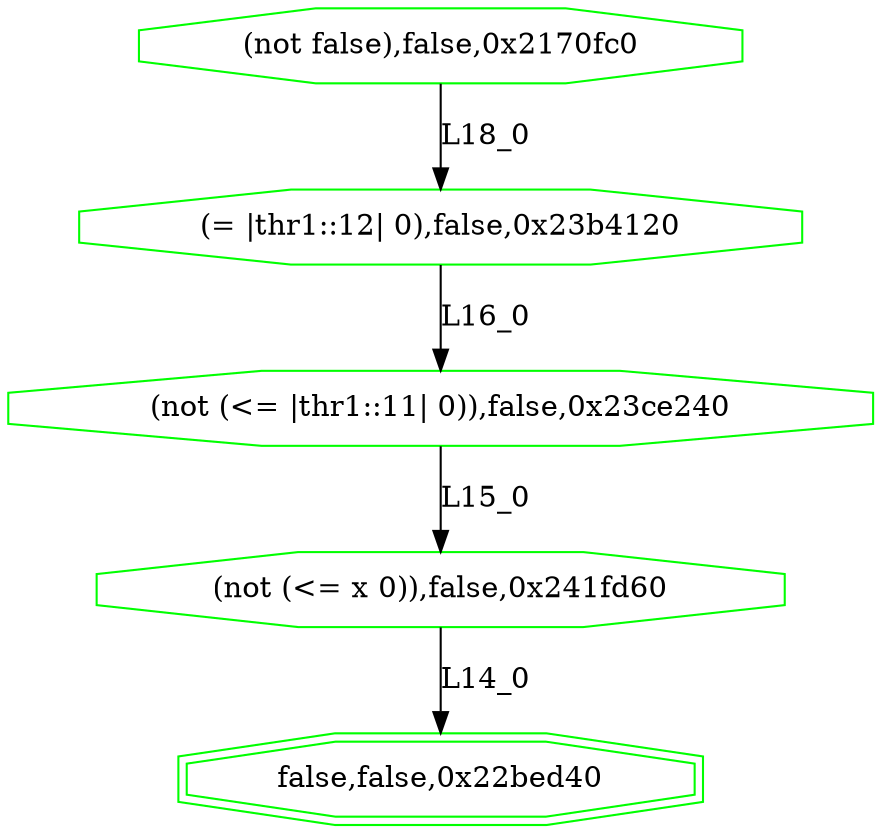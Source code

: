 digraph G {
0[label="(not false),false,0x2170fc0", color=green,shape=octagon];
1[label="(= |thr1::12| 0),false,0x23b4120", color=green,shape=octagon];
2[label="(not (<= |thr1::11| 0)),false,0x23ce240", color=green,shape=octagon];
3[label="(not (<= x 0)),false,0x241fd60", color=green,shape=octagon];
4[label="false,false,0x22bed40", color=green,shape=doubleoctagon];
0->1 [label="L18_0"];
1->2 [label="L16_0"];
2->3 [label="L15_0"];
3->4 [label="L14_0"];
}
